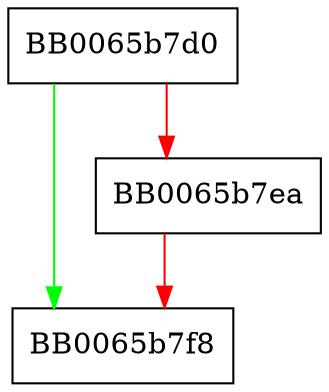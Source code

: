 digraph X509_aux_print {
  node [shape="box"];
  graph [splines=ortho];
  BB0065b7d0 -> BB0065b7f8 [color="green"];
  BB0065b7d0 -> BB0065b7ea [color="red"];
  BB0065b7ea -> BB0065b7f8 [color="red"];
}